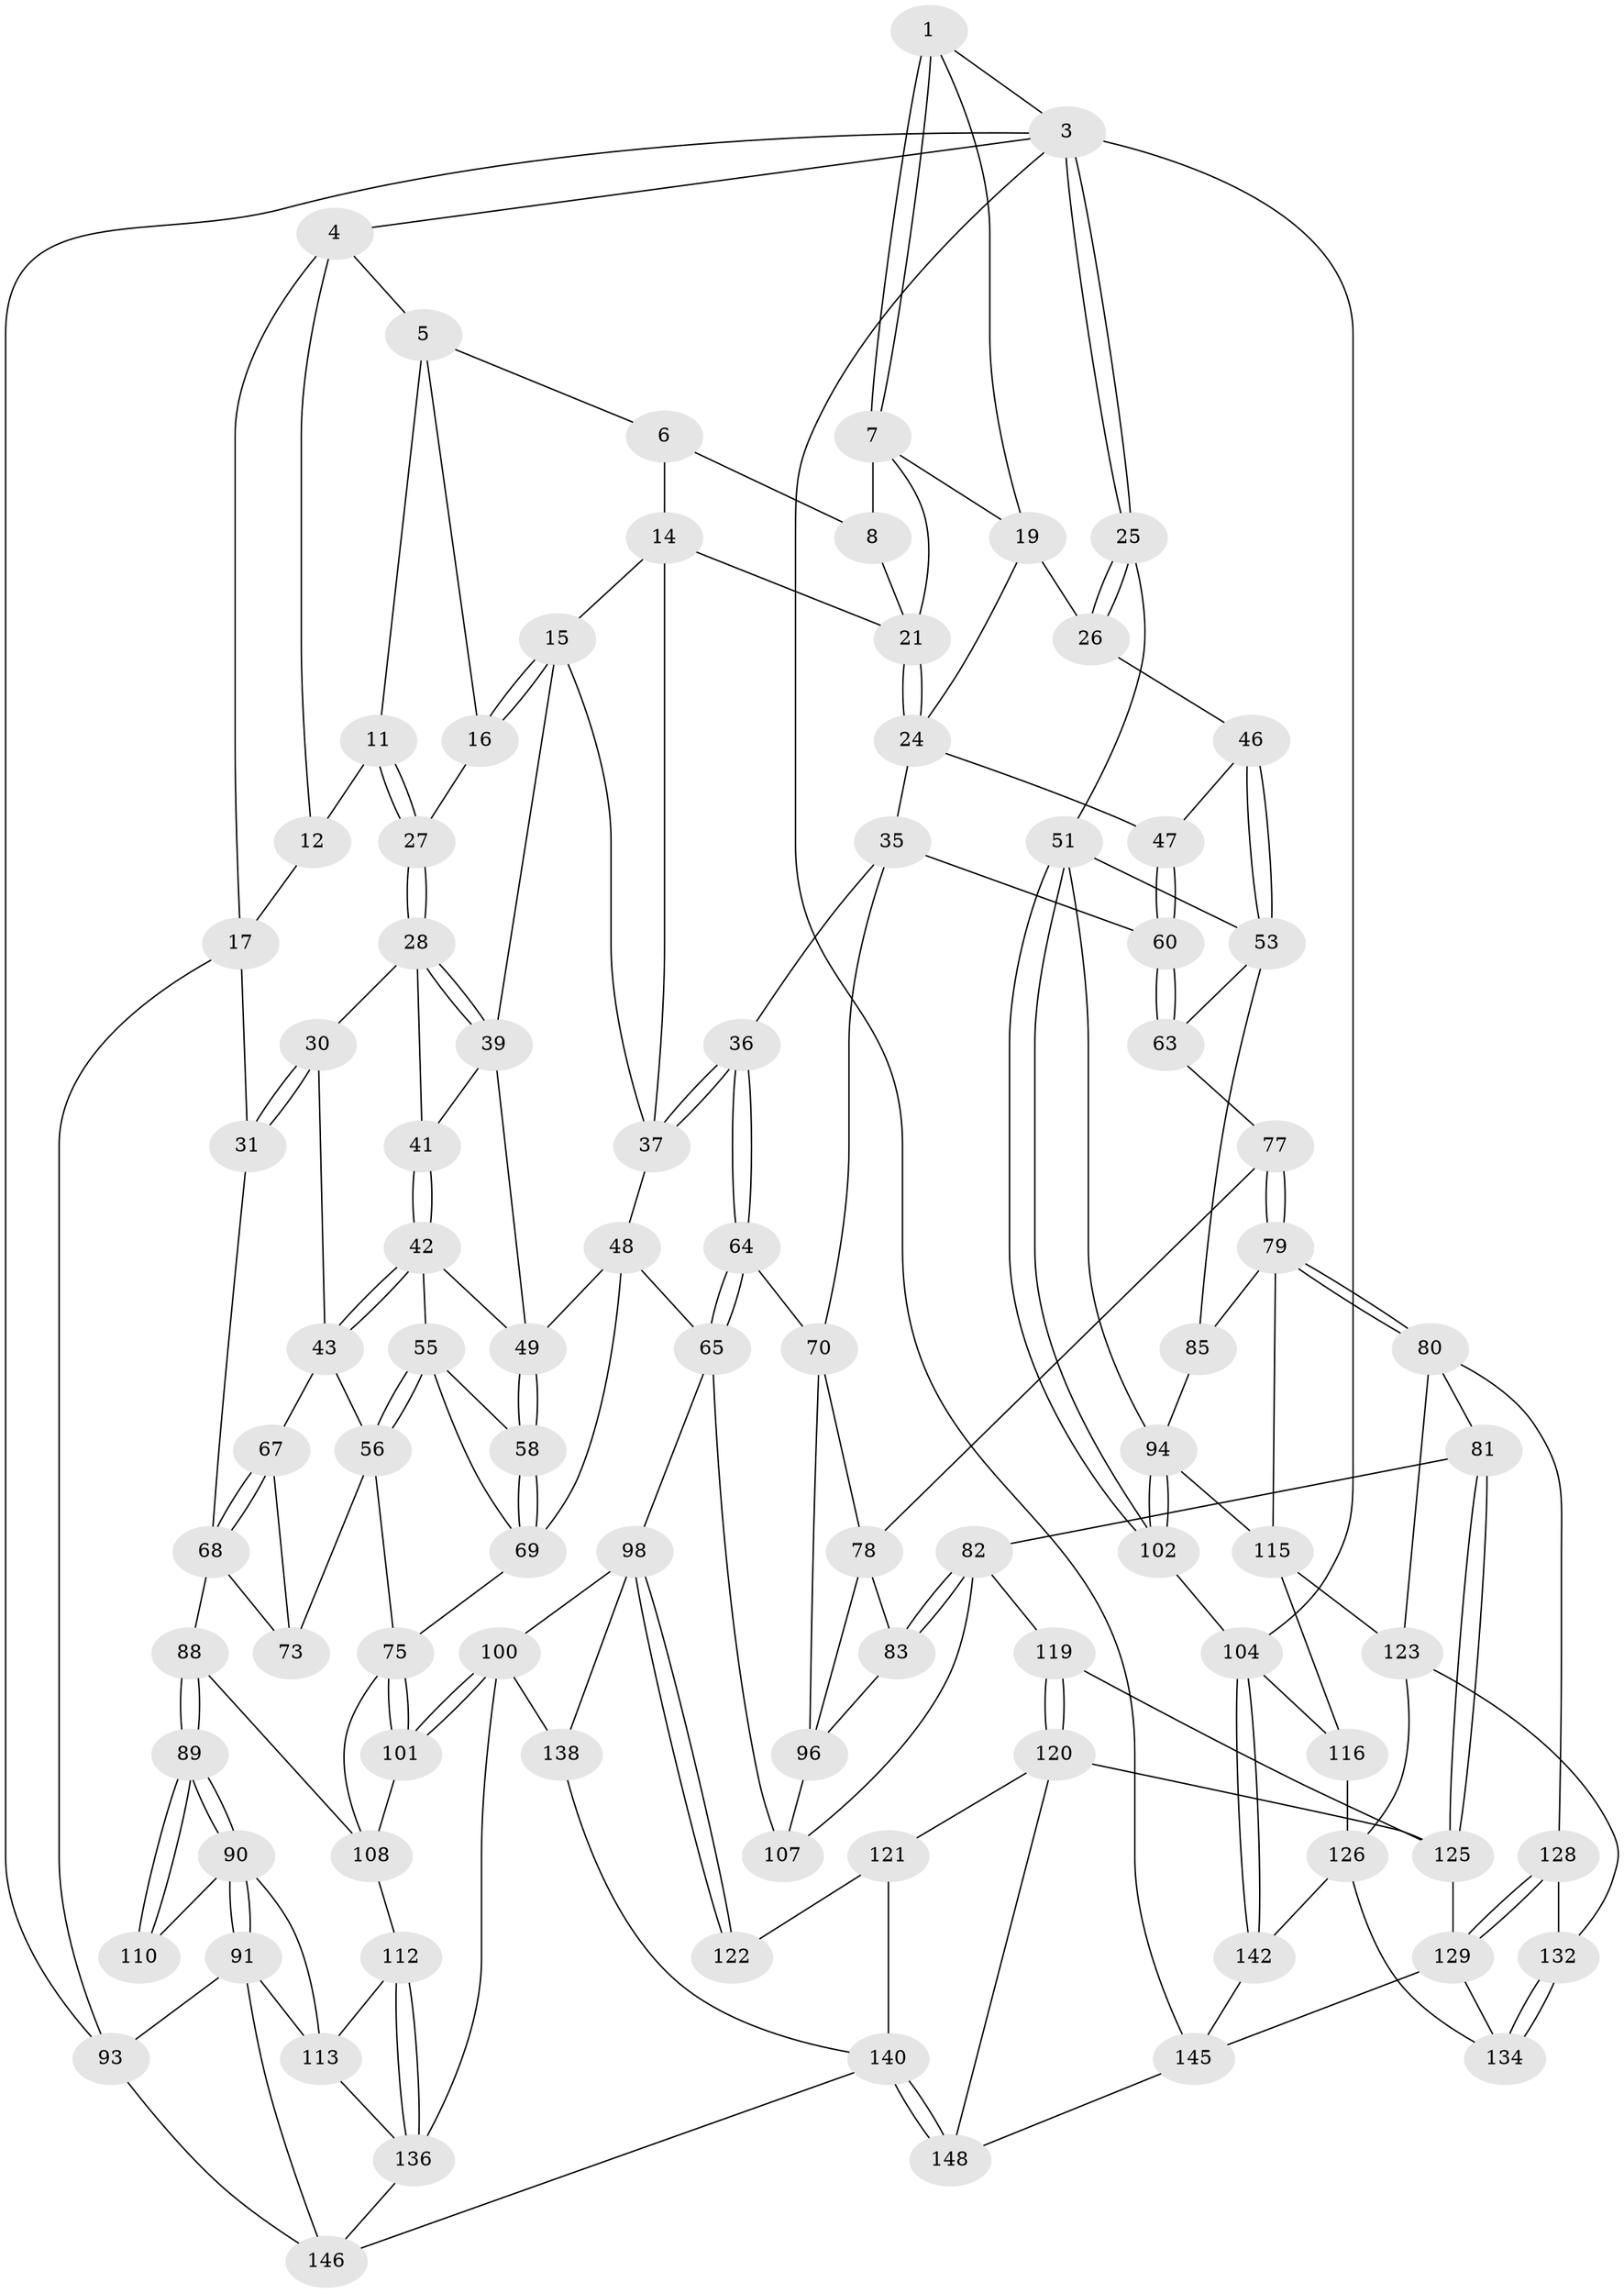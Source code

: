 // original degree distribution, {3: 0.020134228187919462, 4: 0.22818791946308725, 6: 0.2214765100671141, 5: 0.5302013422818792}
// Generated by graph-tools (version 1.1) at 2025/42/03/06/25 10:42:28]
// undirected, 93 vertices, 205 edges
graph export_dot {
graph [start="1"]
  node [color=gray90,style=filled];
  1 [pos="+0.5343846034954498+0",super="+2"];
  3 [pos="+1+0",super="+103"];
  4 [pos="+0.1920184682021247+0"];
  5 [pos="+0.33964604411695476+0",super="+10"];
  6 [pos="+0.4930901941856746+0",super="+9"];
  7 [pos="+0.5669264395303198+0.026783532368264265",super="+20"];
  8 [pos="+0.5523548494528241+0.10058295416684042"];
  11 [pos="+0.1473791121501925+0.13249711834525751"];
  12 [pos="+0.13962685057371457+0.11849738284263188",super="+13"];
  14 [pos="+0.44169609675343174+0.19670889925238075",super="+33"];
  15 [pos="+0.37659543232524945+0.1832593498541672",super="+38"];
  16 [pos="+0.37298104848128677+0.17787896975510598"];
  17 [pos="+0+0.22136684985726357",super="+18"];
  19 [pos="+0.7838656603108951+0.10653616533485467",super="+23"];
  21 [pos="+0.6304641457769522+0.18455776241731242",super="+22"];
  24 [pos="+0.6516827929930444+0.2783914631190764",super="+34"];
  25 [pos="+1+0.25905313039758643"];
  26 [pos="+0.8484058606315735+0.2349548509443375"];
  27 [pos="+0.15685350828765254+0.19028611221147618"];
  28 [pos="+0.15282147393611317+0.22763539577777972",super="+29"];
  30 [pos="+0.10072126936558931+0.24553563528861116",super="+44"];
  31 [pos="+0+0.24906506628398423",super="+32"];
  35 [pos="+0.5705848687341749+0.3583544069038267",super="+61"];
  36 [pos="+0.5465218978569842+0.3566885972153196"];
  37 [pos="+0.5166981703559864+0.3370830234541936",super="+40"];
  39 [pos="+0.2988259098705787+0.28421712371535474",super="+45"];
  41 [pos="+0.15437685545900628+0.3193441988809192"];
  42 [pos="+0.1329929265285737+0.3741923966978819",super="+54"];
  43 [pos="+0.10445769230881163+0.4102513995259893",super="+57"];
  46 [pos="+0.8451001249382545+0.2452081689559294"];
  47 [pos="+0.7650579579270066+0.37850211642693105"];
  48 [pos="+0.39870472892496+0.3871483206339605",super="+66"];
  49 [pos="+0.3243634896566293+0.38832588137932395",super="+50"];
  51 [pos="+1+0.35751948095680186",super="+52"];
  53 [pos="+0.8932240106506508+0.49002820730298424",super="+62"];
  55 [pos="+0.19376243514832234+0.48942020742786596",super="+59"];
  56 [pos="+0.15403704757185382+0.48406813945064064",super="+72"];
  58 [pos="+0.3242625089460157+0.469990558584255"];
  60 [pos="+0.7720955328724176+0.47269940037473707"];
  63 [pos="+0.7811934709245238+0.48350028477000645"];
  64 [pos="+0.460391081062765+0.5598480973398003"];
  65 [pos="+0.446999465274926+0.5656767986962332",super="+97"];
  67 [pos="+0+0.43653944103261283"];
  68 [pos="+0+0.40585062666473803",super="+87"];
  69 [pos="+0.36072072703011204+0.5332950556927518",super="+74"];
  70 [pos="+0.5945186051278377+0.5489628196685672",super="+71"];
  73 [pos="+0.08049842168118262+0.5978271814328457"];
  75 [pos="+0.23637853091577643+0.6485271861945717",super="+76"];
  77 [pos="+0.7709740616731138+0.5028327475467091"];
  78 [pos="+0.6854207208270908+0.559449021232912",super="+84"];
  79 [pos="+0.7521691008398423+0.6914209465111837",super="+86"];
  80 [pos="+0.7382349931348323+0.7033995686439127",super="+124"];
  81 [pos="+0.7180207765402452+0.7043530486510605"];
  82 [pos="+0.7021102955233018+0.6985379225294738",super="+118"];
  83 [pos="+0.6845946876855289+0.682179395660374"];
  85 [pos="+0.8891890697614308+0.5903684078241516"];
  88 [pos="+0+0.5906298765368964",super="+109"];
  89 [pos="+0+0.686899258860425"];
  90 [pos="+0+0.7186427842569465",super="+114"];
  91 [pos="+0+0.8380400009740522",super="+92"];
  93 [pos="+0+1"];
  94 [pos="+1+0.6645272498163989",super="+95"];
  96 [pos="+0.607678912766831+0.6337281882693713",super="+106"];
  98 [pos="+0.3431425641204003+0.7406739407372277",super="+99"];
  100 [pos="+0.29017089156558645+0.7316030062303291",super="+135"];
  101 [pos="+0.28426875907569854+0.7283386206565539"];
  102 [pos="+1+0.6755468425562912"];
  104 [pos="+1+1",super="+105"];
  107 [pos="+0.5234878446340056+0.7256550807683371"];
  108 [pos="+0.09625329830506324+0.644058095968291",super="+111"];
  110 [pos="+0.07402111857536876+0.6623869705881233"];
  112 [pos="+0.1209701880233741+0.806067456212781"];
  113 [pos="+0.05550922276871806+0.7780930307870809",super="+131"];
  115 [pos="+0.9112788212346059+0.7331207432813763",super="+117"];
  116 [pos="+0.9673656208893558+0.8035015748244927"];
  119 [pos="+0.5538576333267414+0.8198274691171088"];
  120 [pos="+0.5326273264684807+0.8548521508188475",super="+144"];
  121 [pos="+0.5040670208609173+0.8620005283628415",super="+139"];
  122 [pos="+0.37975888046885015+0.7946656863130089"];
  123 [pos="+0.8920696774866712+0.766918605143622",super="+127"];
  125 [pos="+0.668185942898718+0.8334111581961842",super="+130"];
  126 [pos="+0.8952456339246696+0.8463288701607806",super="+133"];
  128 [pos="+0.7818114101465334+0.795504623548579"];
  129 [pos="+0.7661640185235408+0.8841315145388687",super="+137"];
  132 [pos="+0.8441851162201697+0.8143412585056933"];
  134 [pos="+0.8482361647036544+0.8786273301363201"];
  136 [pos="+0.12203603360287087+0.8317026748772186",super="+143"];
  138 [pos="+0.23711106132469878+0.9878305292557454"];
  140 [pos="+0.3077738488039857+1",super="+141"];
  142 [pos="+0.9469658526767857+0.9305105104222151"];
  145 [pos="+0.7800520275159466+0.9250969334391383",super="+149"];
  146 [pos="+0.0599344111825313+0.9321488662840796",super="+147"];
  148 [pos="+0.6487998423866499+1"];
  1 -- 7;
  1 -- 7;
  1 -- 3;
  1 -- 19;
  3 -- 4;
  3 -- 25;
  3 -- 25;
  3 -- 104;
  3 -- 145;
  3 -- 93;
  4 -- 5;
  4 -- 17;
  4 -- 12;
  5 -- 6;
  5 -- 16;
  5 -- 11;
  6 -- 8;
  6 -- 14;
  7 -- 8;
  7 -- 19;
  7 -- 21;
  8 -- 21;
  11 -- 12;
  11 -- 27;
  11 -- 27;
  12 -- 17 [weight=2];
  14 -- 15;
  14 -- 37;
  14 -- 21;
  15 -- 16;
  15 -- 16;
  15 -- 39;
  15 -- 37;
  16 -- 27;
  17 -- 93;
  17 -- 31;
  19 -- 24;
  19 -- 26;
  21 -- 24;
  21 -- 24;
  24 -- 35;
  24 -- 47;
  25 -- 26;
  25 -- 26;
  25 -- 51;
  26 -- 46;
  27 -- 28;
  27 -- 28;
  28 -- 39;
  28 -- 39;
  28 -- 41;
  28 -- 30;
  30 -- 31 [weight=2];
  30 -- 31;
  30 -- 43;
  31 -- 68;
  35 -- 36;
  35 -- 60;
  35 -- 70;
  36 -- 37;
  36 -- 37;
  36 -- 64;
  36 -- 64;
  37 -- 48;
  39 -- 41;
  39 -- 49;
  41 -- 42;
  41 -- 42;
  42 -- 43;
  42 -- 43;
  42 -- 55;
  42 -- 49;
  43 -- 56;
  43 -- 67;
  46 -- 47;
  46 -- 53;
  46 -- 53;
  47 -- 60;
  47 -- 60;
  48 -- 49;
  48 -- 65;
  48 -- 69;
  49 -- 58;
  49 -- 58;
  51 -- 102;
  51 -- 102;
  51 -- 53;
  51 -- 94;
  53 -- 85;
  53 -- 63;
  55 -- 56;
  55 -- 56;
  55 -- 58;
  55 -- 69;
  56 -- 73;
  56 -- 75;
  58 -- 69;
  58 -- 69;
  60 -- 63;
  60 -- 63;
  63 -- 77;
  64 -- 65;
  64 -- 65;
  64 -- 70;
  65 -- 98;
  65 -- 107;
  67 -- 68;
  67 -- 68;
  67 -- 73;
  68 -- 88;
  68 -- 73;
  69 -- 75;
  70 -- 78;
  70 -- 96;
  75 -- 101;
  75 -- 101;
  75 -- 108;
  77 -- 78;
  77 -- 79;
  77 -- 79;
  78 -- 96;
  78 -- 83;
  79 -- 80;
  79 -- 80;
  79 -- 115;
  79 -- 85;
  80 -- 81;
  80 -- 123;
  80 -- 128;
  81 -- 82;
  81 -- 125;
  81 -- 125;
  82 -- 83;
  82 -- 83;
  82 -- 107;
  82 -- 119;
  83 -- 96;
  85 -- 94;
  88 -- 89;
  88 -- 89;
  88 -- 108;
  89 -- 90;
  89 -- 90;
  89 -- 110;
  89 -- 110;
  90 -- 91;
  90 -- 91;
  90 -- 113;
  90 -- 110;
  91 -- 113;
  91 -- 146;
  91 -- 93;
  93 -- 146;
  94 -- 102;
  94 -- 102;
  94 -- 115;
  96 -- 107;
  98 -- 122;
  98 -- 122;
  98 -- 100;
  98 -- 138;
  100 -- 101;
  100 -- 101;
  100 -- 136;
  100 -- 138;
  101 -- 108;
  102 -- 104;
  104 -- 142;
  104 -- 142;
  104 -- 116;
  108 -- 112;
  112 -- 113;
  112 -- 136;
  112 -- 136;
  113 -- 136;
  115 -- 123;
  115 -- 116;
  116 -- 126;
  119 -- 120;
  119 -- 120;
  119 -- 125;
  120 -- 121;
  120 -- 148;
  120 -- 125;
  121 -- 122 [weight=2];
  121 -- 140;
  123 -- 132;
  123 -- 126;
  125 -- 129;
  126 -- 134;
  126 -- 142;
  128 -- 129;
  128 -- 129;
  128 -- 132;
  129 -- 145;
  129 -- 134;
  132 -- 134;
  132 -- 134;
  136 -- 146;
  138 -- 140;
  140 -- 148;
  140 -- 148;
  140 -- 146;
  142 -- 145;
  145 -- 148;
}
